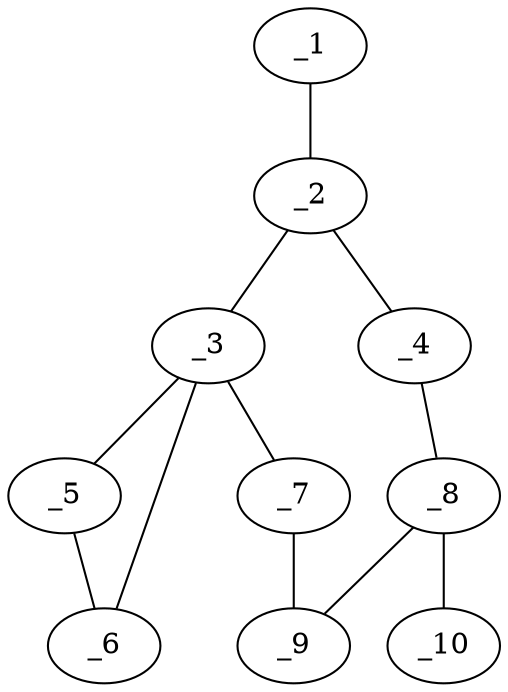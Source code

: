 graph molid371717 {
	_1	 [charge=0,
		chem=2,
		symbol="O  ",
		x=2,
		y="-1.067"];
	_2	 [charge=0,
		chem=1,
		symbol="C  ",
		x="2.866",
		y="-0.567"];
	_1 -- _2	 [valence=2];
	_3	 [charge=0,
		chem=1,
		symbol="C  ",
		x="3.7321",
		y="-1.067"];
	_2 -- _3	 [valence=1];
	_4	 [charge=0,
		chem=4,
		symbol="N  ",
		x="2.866",
		y="0.433"];
	_2 -- _4	 [valence=1];
	_5	 [charge=0,
		chem=4,
		symbol="N  ",
		x="4.2321",
		y="-1.933"];
	_3 -- _5	 [valence=1];
	_6	 [charge=0,
		chem=4,
		symbol="N  ",
		x="3.2321",
		y="-1.933"];
	_3 -- _6	 [valence=1];
	_7	 [charge=0,
		chem=1,
		symbol="C  ",
		x="4.5981",
		y="-0.567"];
	_3 -- _7	 [valence=1];
	_8	 [charge=0,
		chem=1,
		symbol="C  ",
		x="3.732",
		y="0.933"];
	_4 -- _8	 [valence=1];
	_5 -- _6	 [valence=2];
	_9	 [charge=0,
		chem=4,
		symbol="N  ",
		x="4.5981",
		y="0.433"];
	_7 -- _9	 [valence=2];
	_8 -- _9	 [valence=1];
	_10	 [charge=0,
		chem=2,
		symbol="O  ",
		x="3.732",
		y="1.933"];
	_8 -- _10	 [valence=2];
}
